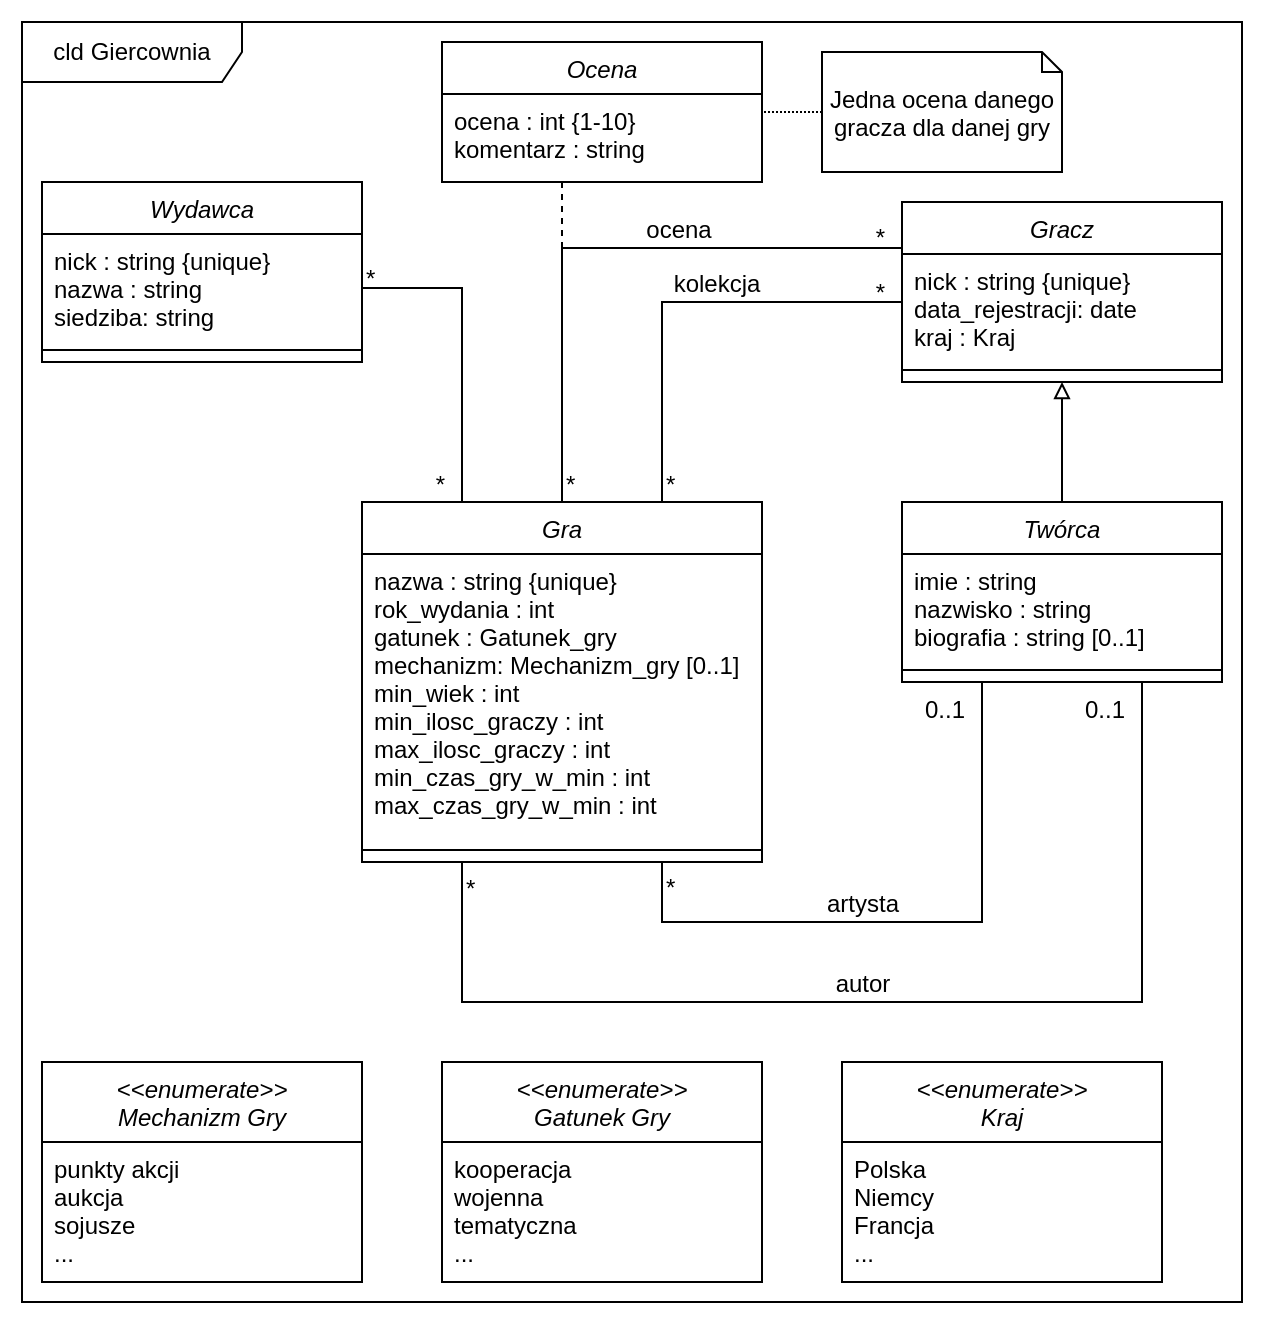<mxfile version="13.9.7" type="device"><diagram id="C5RBs43oDa-KdzZeNtuy" name="Page-1"><mxGraphModel dx="862" dy="1628" grid="1" gridSize="10" guides="1" tooltips="1" connect="1" arrows="1" fold="1" page="1" pageScale="1" pageWidth="827" pageHeight="1169" math="0" shadow="0"><root><mxCell id="WIyWlLk6GJQsqaUBKTNV-0"/><mxCell id="WIyWlLk6GJQsqaUBKTNV-1" parent="WIyWlLk6GJQsqaUBKTNV-0"/><mxCell id="aXXvUvNwEn5RKETAoSdl-20" value="" style="rounded=0;whiteSpace=wrap;html=1;strokeColor=#FFFFFF;" vertex="1" parent="WIyWlLk6GJQsqaUBKTNV-1"><mxGeometry x="60" y="-180" width="630" height="660" as="geometry"/></mxCell><mxCell id="aXXvUvNwEn5RKETAoSdl-17" value="cld Giercownia" style="shape=umlFrame;whiteSpace=wrap;html=1;width=110;height=30;" vertex="1" parent="WIyWlLk6GJQsqaUBKTNV-1"><mxGeometry x="70" y="-170" width="610" height="640" as="geometry"/></mxCell><mxCell id="zkfFHV4jXpPFQw0GAbJ--0" value="Gra" style="swimlane;fontStyle=2;align=center;verticalAlign=top;childLayout=stackLayout;horizontal=1;startSize=26;horizontalStack=0;resizeParent=1;resizeLast=0;collapsible=1;marginBottom=0;rounded=0;shadow=0;strokeWidth=1;" parent="WIyWlLk6GJQsqaUBKTNV-1" vertex="1"><mxGeometry x="240" y="70" width="200" height="180" as="geometry"><mxRectangle x="230" y="140" width="160" height="26" as="alternateBounds"/></mxGeometry></mxCell><mxCell id="zkfFHV4jXpPFQw0GAbJ--1" value="nazwa : string {unique}&#10;rok_wydania : int&#10;gatunek : Gatunek_gry&#10;mechanizm: Mechanizm_gry [0..1]&#10;min_wiek : int&#10;min_ilosc_graczy : int&#10;max_ilosc_graczy : int&#10;min_czas_gry_w_min : int&#10;max_czas_gry_w_min : int" style="text;align=left;verticalAlign=top;spacingLeft=4;spacingRight=4;overflow=hidden;rotatable=0;points=[[0,0.5],[1,0.5]];portConstraint=eastwest;" parent="zkfFHV4jXpPFQw0GAbJ--0" vertex="1"><mxGeometry y="26" width="200" height="144" as="geometry"/></mxCell><mxCell id="zkfFHV4jXpPFQw0GAbJ--4" value="" style="line;html=1;strokeWidth=1;align=left;verticalAlign=middle;spacingTop=-1;spacingLeft=3;spacingRight=3;rotatable=0;labelPosition=right;points=[];portConstraint=eastwest;" parent="zkfFHV4jXpPFQw0GAbJ--0" vertex="1"><mxGeometry y="170" width="200" height="8" as="geometry"/></mxCell><mxCell id="KDRww2jqz2uHDhyU_2Rg-8" value="Gracz" style="swimlane;fontStyle=2;align=center;verticalAlign=top;childLayout=stackLayout;horizontal=1;startSize=26;horizontalStack=0;resizeParent=1;resizeLast=0;collapsible=1;marginBottom=0;rounded=0;shadow=0;strokeWidth=1;" parent="WIyWlLk6GJQsqaUBKTNV-1" vertex="1"><mxGeometry x="510" y="-80" width="160" height="90" as="geometry"><mxRectangle x="230" y="140" width="160" height="26" as="alternateBounds"/></mxGeometry></mxCell><mxCell id="KDRww2jqz2uHDhyU_2Rg-9" value="nick : string {unique}&#10;data_rejestracji: date&#10;kraj : Kraj" style="text;align=left;verticalAlign=top;spacingLeft=4;spacingRight=4;overflow=hidden;rotatable=0;points=[[0,0.5],[1,0.5]];portConstraint=eastwest;" parent="KDRww2jqz2uHDhyU_2Rg-8" vertex="1"><mxGeometry y="26" width="160" height="54" as="geometry"/></mxCell><mxCell id="KDRww2jqz2uHDhyU_2Rg-10" value="" style="line;html=1;strokeWidth=1;align=left;verticalAlign=middle;spacingTop=-1;spacingLeft=3;spacingRight=3;rotatable=0;labelPosition=right;points=[];portConstraint=eastwest;" parent="KDRww2jqz2uHDhyU_2Rg-8" vertex="1"><mxGeometry y="80" width="160" height="8" as="geometry"/></mxCell><mxCell id="KDRww2jqz2uHDhyU_2Rg-13" value="&lt;&lt;enumerate&gt;&gt;&#10;Kraj" style="swimlane;fontStyle=2;align=center;verticalAlign=top;childLayout=stackLayout;horizontal=1;startSize=40;horizontalStack=0;resizeParent=1;resizeLast=0;collapsible=1;marginBottom=0;rounded=0;shadow=0;strokeWidth=1;" parent="WIyWlLk6GJQsqaUBKTNV-1" vertex="1"><mxGeometry x="480" y="350" width="160" height="110" as="geometry"><mxRectangle x="230" y="140" width="160" height="26" as="alternateBounds"/></mxGeometry></mxCell><mxCell id="KDRww2jqz2uHDhyU_2Rg-14" value="Polska&#10;Niemcy&#10;Francja&#10;..." style="text;align=left;verticalAlign=top;spacingLeft=4;spacingRight=4;overflow=hidden;rotatable=0;points=[[0,0.5],[1,0.5]];portConstraint=eastwest;" parent="KDRww2jqz2uHDhyU_2Rg-13" vertex="1"><mxGeometry y="40" width="160" height="70" as="geometry"/></mxCell><mxCell id="KDRww2jqz2uHDhyU_2Rg-17" value="&lt;&lt;enumerate&gt;&gt;&#10;Gatunek Gry" style="swimlane;fontStyle=2;align=center;verticalAlign=top;childLayout=stackLayout;horizontal=1;startSize=40;horizontalStack=0;resizeParent=1;resizeLast=0;collapsible=1;marginBottom=0;rounded=0;shadow=0;strokeWidth=1;" parent="WIyWlLk6GJQsqaUBKTNV-1" vertex="1"><mxGeometry x="280" y="350" width="160" height="110" as="geometry"><mxRectangle x="230" y="140" width="160" height="26" as="alternateBounds"/></mxGeometry></mxCell><mxCell id="KDRww2jqz2uHDhyU_2Rg-18" value="kooperacja&#10;wojenna&#10;tematyczna&#10;..." style="text;align=left;verticalAlign=top;spacingLeft=4;spacingRight=4;overflow=hidden;rotatable=0;points=[[0,0.5],[1,0.5]];portConstraint=eastwest;" parent="KDRww2jqz2uHDhyU_2Rg-17" vertex="1"><mxGeometry y="40" width="160" height="70" as="geometry"/></mxCell><mxCell id="KDRww2jqz2uHDhyU_2Rg-23" value="Wydawca" style="swimlane;fontStyle=2;align=center;verticalAlign=top;childLayout=stackLayout;horizontal=1;startSize=26;horizontalStack=0;resizeParent=1;resizeLast=0;collapsible=1;marginBottom=0;rounded=0;shadow=0;strokeWidth=1;" parent="WIyWlLk6GJQsqaUBKTNV-1" vertex="1"><mxGeometry x="80" y="-90" width="160" height="90" as="geometry"><mxRectangle x="230" y="140" width="160" height="26" as="alternateBounds"/></mxGeometry></mxCell><mxCell id="KDRww2jqz2uHDhyU_2Rg-24" value="nick : string {unique}&#10;nazwa : string&#10;siedziba: string" style="text;align=left;verticalAlign=top;spacingLeft=4;spacingRight=4;overflow=hidden;rotatable=0;points=[[0,0.5],[1,0.5]];portConstraint=eastwest;" parent="KDRww2jqz2uHDhyU_2Rg-23" vertex="1"><mxGeometry y="26" width="160" height="54" as="geometry"/></mxCell><mxCell id="KDRww2jqz2uHDhyU_2Rg-25" value="" style="line;html=1;strokeWidth=1;align=left;verticalAlign=middle;spacingTop=-1;spacingLeft=3;spacingRight=3;rotatable=0;labelPosition=right;points=[];portConstraint=eastwest;" parent="KDRww2jqz2uHDhyU_2Rg-23" vertex="1"><mxGeometry y="80" width="160" height="8" as="geometry"/></mxCell><mxCell id="KDRww2jqz2uHDhyU_2Rg-37" value="" style="endArrow=none;shadow=0;strokeWidth=1;rounded=0;endFill=0;edgeStyle=elbowEdgeStyle;elbow=vertical;exitX=1;exitY=0.5;exitDx=0;exitDy=0;entryX=0.25;entryY=0;entryDx=0;entryDy=0;" parent="WIyWlLk6GJQsqaUBKTNV-1" source="KDRww2jqz2uHDhyU_2Rg-24" target="zkfFHV4jXpPFQw0GAbJ--0" edge="1"><mxGeometry x="0.5" y="41" relative="1" as="geometry"><mxPoint x="552" y="330" as="sourcePoint"/><mxPoint x="680" y="330" as="targetPoint"/><mxPoint x="-40" y="32" as="offset"/><Array as="points"><mxPoint x="270" y="-37"/><mxPoint x="150" y="-77"/><mxPoint x="160" y="-70"/></Array></mxGeometry></mxCell><mxCell id="KDRww2jqz2uHDhyU_2Rg-38" value="*" style="resizable=0;align=left;verticalAlign=bottom;labelBackgroundColor=none;fontSize=12;" parent="KDRww2jqz2uHDhyU_2Rg-37" connectable="0" vertex="1"><mxGeometry x="-1" relative="1" as="geometry"><mxPoint y="4" as="offset"/></mxGeometry></mxCell><mxCell id="KDRww2jqz2uHDhyU_2Rg-39" value="*" style="resizable=0;align=right;verticalAlign=bottom;labelBackgroundColor=none;fontSize=12;" parent="KDRww2jqz2uHDhyU_2Rg-37" connectable="0" vertex="1"><mxGeometry x="1" relative="1" as="geometry"><mxPoint x="-7" y="0.06" as="offset"/></mxGeometry></mxCell><mxCell id="KDRww2jqz2uHDhyU_2Rg-49" value="" style="endArrow=none;shadow=0;strokeWidth=1;rounded=0;endFill=0;edgeStyle=elbowEdgeStyle;elbow=vertical;exitX=0.75;exitY=0;exitDx=0;exitDy=0;" parent="WIyWlLk6GJQsqaUBKTNV-1" source="zkfFHV4jXpPFQw0GAbJ--0" edge="1"><mxGeometry x="0.5" y="41" relative="1" as="geometry"><mxPoint x="582" y="360" as="sourcePoint"/><mxPoint x="510" y="-30" as="targetPoint"/><mxPoint x="-40" y="32" as="offset"/><Array as="points"><mxPoint x="450" y="-30"/><mxPoint x="460" y="-20"/><mxPoint x="450" y="-77"/></Array></mxGeometry></mxCell><mxCell id="KDRww2jqz2uHDhyU_2Rg-50" value="*" style="resizable=0;align=left;verticalAlign=bottom;labelBackgroundColor=none;fontSize=12;" parent="KDRww2jqz2uHDhyU_2Rg-49" connectable="0" vertex="1"><mxGeometry x="-1" relative="1" as="geometry"><mxPoint as="offset"/></mxGeometry></mxCell><mxCell id="KDRww2jqz2uHDhyU_2Rg-51" value="*" style="resizable=0;align=right;verticalAlign=bottom;labelBackgroundColor=none;fontSize=12;" parent="KDRww2jqz2uHDhyU_2Rg-49" connectable="0" vertex="1"><mxGeometry x="1" relative="1" as="geometry"><mxPoint x="-7" y="4" as="offset"/></mxGeometry></mxCell><mxCell id="KDRww2jqz2uHDhyU_2Rg-52" value="kolekcja" style="text;html=1;resizable=0;points=[];;align=center;verticalAlign=middle;labelBackgroundColor=none;rounded=0;shadow=0;strokeWidth=1;fontSize=12;" parent="KDRww2jqz2uHDhyU_2Rg-49" vertex="1" connectable="0"><mxGeometry x="0.5" y="49" relative="1" as="geometry"><mxPoint x="-38" y="40" as="offset"/></mxGeometry></mxCell><mxCell id="KDRww2jqz2uHDhyU_2Rg-53" value="" style="endArrow=none;shadow=0;strokeWidth=1;rounded=0;endFill=0;edgeStyle=elbowEdgeStyle;elbow=vertical;exitX=0.5;exitY=0;exitDx=0;exitDy=0;entryX=0;entryY=0.25;entryDx=0;entryDy=0;" parent="WIyWlLk6GJQsqaUBKTNV-1" source="zkfFHV4jXpPFQw0GAbJ--0" target="KDRww2jqz2uHDhyU_2Rg-8" edge="1"><mxGeometry x="0.5" y="41" relative="1" as="geometry"><mxPoint x="592" y="370" as="sourcePoint"/><mxPoint x="720" y="370" as="targetPoint"/><mxPoint x="-40" y="32" as="offset"/><Array as="points"><mxPoint x="430" y="-57"/><mxPoint x="410" y="-117"/></Array></mxGeometry></mxCell><mxCell id="KDRww2jqz2uHDhyU_2Rg-54" value="*" style="resizable=0;align=left;verticalAlign=bottom;labelBackgroundColor=none;fontSize=12;" parent="KDRww2jqz2uHDhyU_2Rg-53" connectable="0" vertex="1"><mxGeometry x="-1" relative="1" as="geometry"><mxPoint as="offset"/></mxGeometry></mxCell><mxCell id="KDRww2jqz2uHDhyU_2Rg-55" value="*" style="resizable=0;align=right;verticalAlign=bottom;labelBackgroundColor=none;fontSize=12;" parent="KDRww2jqz2uHDhyU_2Rg-53" connectable="0" vertex="1"><mxGeometry x="1" relative="1" as="geometry"><mxPoint x="-7" y="4" as="offset"/></mxGeometry></mxCell><mxCell id="KDRww2jqz2uHDhyU_2Rg-56" value="ocena" style="text;html=1;resizable=0;points=[];;align=center;verticalAlign=middle;labelBackgroundColor=none;rounded=0;shadow=0;strokeWidth=1;fontSize=12;" parent="KDRww2jqz2uHDhyU_2Rg-53" vertex="1" connectable="0"><mxGeometry x="0.5" y="49" relative="1" as="geometry"><mxPoint x="-38" y="40" as="offset"/></mxGeometry></mxCell><mxCell id="aXXvUvNwEn5RKETAoSdl-2" style="edgeStyle=orthogonalEdgeStyle;rounded=0;orthogonalLoop=1;jettySize=auto;html=1;entryX=0.5;entryY=1;entryDx=0;entryDy=0;endArrow=block;endFill=0;" edge="1" parent="WIyWlLk6GJQsqaUBKTNV-1" source="KDRww2jqz2uHDhyU_2Rg-86" target="KDRww2jqz2uHDhyU_2Rg-8"><mxGeometry relative="1" as="geometry"/></mxCell><mxCell id="KDRww2jqz2uHDhyU_2Rg-86" value="Twórca" style="swimlane;fontStyle=2;align=center;verticalAlign=top;childLayout=stackLayout;horizontal=1;startSize=26;horizontalStack=0;resizeParent=1;resizeLast=0;collapsible=1;marginBottom=0;rounded=0;shadow=0;strokeWidth=1;" parent="WIyWlLk6GJQsqaUBKTNV-1" vertex="1"><mxGeometry x="510" y="70" width="160" height="90" as="geometry"><mxRectangle x="230" y="140" width="160" height="26" as="alternateBounds"/></mxGeometry></mxCell><mxCell id="KDRww2jqz2uHDhyU_2Rg-87" value="imie : string&#10;nazwisko : string&#10;biografia : string [0..1]" style="text;align=left;verticalAlign=top;spacingLeft=4;spacingRight=4;overflow=hidden;rotatable=0;points=[[0,0.5],[1,0.5]];portConstraint=eastwest;" parent="KDRww2jqz2uHDhyU_2Rg-86" vertex="1"><mxGeometry y="26" width="160" height="54" as="geometry"/></mxCell><mxCell id="KDRww2jqz2uHDhyU_2Rg-88" value="" style="line;html=1;strokeWidth=1;align=left;verticalAlign=middle;spacingTop=-1;spacingLeft=3;spacingRight=3;rotatable=0;labelPosition=right;points=[];portConstraint=eastwest;" parent="KDRww2jqz2uHDhyU_2Rg-86" vertex="1"><mxGeometry y="80" width="160" height="8" as="geometry"/></mxCell><mxCell id="KDRww2jqz2uHDhyU_2Rg-93" style="edgeStyle=orthogonalEdgeStyle;rounded=0;orthogonalLoop=1;jettySize=auto;html=1;dashed=1;endArrow=none;endFill=0;" parent="WIyWlLk6GJQsqaUBKTNV-1" source="KDRww2jqz2uHDhyU_2Rg-91" edge="1"><mxGeometry relative="1" as="geometry"><mxPoint x="340" y="-50" as="targetPoint"/><Array as="points"><mxPoint x="340" y="-70"/><mxPoint x="340" y="-70"/></Array></mxGeometry></mxCell><mxCell id="KDRww2jqz2uHDhyU_2Rg-91" value="Ocena" style="swimlane;fontStyle=2;align=center;verticalAlign=top;childLayout=stackLayout;horizontal=1;startSize=26;horizontalStack=0;resizeParent=1;resizeLast=0;collapsible=1;marginBottom=0;rounded=0;shadow=0;strokeWidth=1;" parent="WIyWlLk6GJQsqaUBKTNV-1" vertex="1"><mxGeometry x="280" y="-160" width="160" height="70" as="geometry"><mxRectangle x="230" y="140" width="160" height="26" as="alternateBounds"/></mxGeometry></mxCell><mxCell id="KDRww2jqz2uHDhyU_2Rg-92" value="ocena : int {1-10}&#10;komentarz : string" style="text;align=left;verticalAlign=top;spacingLeft=4;spacingRight=4;overflow=hidden;rotatable=0;points=[[0,0.5],[1,0.5]];portConstraint=eastwest;" parent="KDRww2jqz2uHDhyU_2Rg-91" vertex="1"><mxGeometry y="26" width="160" height="34" as="geometry"/></mxCell><mxCell id="aXXvUvNwEn5RKETAoSdl-8" value="" style="endArrow=none;shadow=0;strokeWidth=1;rounded=0;endFill=0;edgeStyle=elbowEdgeStyle;elbow=vertical;exitX=0.75;exitY=1;exitDx=0;exitDy=0;entryX=0.25;entryY=1;entryDx=0;entryDy=0;" edge="1" parent="WIyWlLk6GJQsqaUBKTNV-1" source="zkfFHV4jXpPFQw0GAbJ--0" target="KDRww2jqz2uHDhyU_2Rg-86"><mxGeometry x="0.5" y="41" relative="1" as="geometry"><mxPoint x="345.76" y="218.5" as="sourcePoint"/><mxPoint x="760.0" y="340.0" as="targetPoint"/><mxPoint x="-40" y="32" as="offset"/><Array as="points"><mxPoint x="480" y="280"/></Array></mxGeometry></mxCell><mxCell id="aXXvUvNwEn5RKETAoSdl-9" value="*" style="resizable=0;align=left;verticalAlign=bottom;labelBackgroundColor=none;fontSize=12;" connectable="0" vertex="1" parent="aXXvUvNwEn5RKETAoSdl-8"><mxGeometry x="-1" relative="1" as="geometry"><mxPoint y="21.5" as="offset"/></mxGeometry></mxCell><mxCell id="aXXvUvNwEn5RKETAoSdl-10" value="0..1" style="resizable=0;align=right;verticalAlign=bottom;labelBackgroundColor=none;fontSize=12;" connectable="0" vertex="1" parent="aXXvUvNwEn5RKETAoSdl-8"><mxGeometry x="1" relative="1" as="geometry"><mxPoint x="-7" y="22.26" as="offset"/></mxGeometry></mxCell><mxCell id="aXXvUvNwEn5RKETAoSdl-11" value="artysta" style="text;html=1;resizable=0;points=[];;align=center;verticalAlign=middle;labelBackgroundColor=none;rounded=0;shadow=0;strokeWidth=1;fontSize=12;" vertex="1" connectable="0" parent="aXXvUvNwEn5RKETAoSdl-8"><mxGeometry x="0.5" y="49" relative="1" as="geometry"><mxPoint x="-11" y="33" as="offset"/></mxGeometry></mxCell><mxCell id="aXXvUvNwEn5RKETAoSdl-13" value="" style="endArrow=none;shadow=0;strokeWidth=1;rounded=0;endFill=0;edgeStyle=elbowEdgeStyle;elbow=vertical;entryX=0.75;entryY=1;entryDx=0;entryDy=0;exitX=0.25;exitY=1;exitDx=0;exitDy=0;" edge="1" parent="WIyWlLk6GJQsqaUBKTNV-1" source="zkfFHV4jXpPFQw0GAbJ--0" target="KDRww2jqz2uHDhyU_2Rg-86"><mxGeometry x="0.5" y="41" relative="1" as="geometry"><mxPoint x="292" y="218.0" as="sourcePoint"/><mxPoint x="780" y="218" as="targetPoint"/><mxPoint x="-40" y="32" as="offset"/><Array as="points"><mxPoint x="440" y="320"/></Array></mxGeometry></mxCell><mxCell id="aXXvUvNwEn5RKETAoSdl-14" value="*" style="resizable=0;align=left;verticalAlign=bottom;labelBackgroundColor=none;fontSize=12;" connectable="0" vertex="1" parent="aXXvUvNwEn5RKETAoSdl-13"><mxGeometry x="-1" relative="1" as="geometry"><mxPoint y="22" as="offset"/></mxGeometry></mxCell><mxCell id="aXXvUvNwEn5RKETAoSdl-15" value="0..1" style="resizable=0;align=right;verticalAlign=bottom;labelBackgroundColor=none;fontSize=12;" connectable="0" vertex="1" parent="aXXvUvNwEn5RKETAoSdl-13"><mxGeometry x="1" relative="1" as="geometry"><mxPoint x="-7" y="22.29" as="offset"/></mxGeometry></mxCell><mxCell id="aXXvUvNwEn5RKETAoSdl-16" value="autor" style="text;html=1;resizable=0;points=[];;align=center;verticalAlign=middle;labelBackgroundColor=none;rounded=0;shadow=0;strokeWidth=1;fontSize=12;" vertex="1" connectable="0" parent="aXXvUvNwEn5RKETAoSdl-13"><mxGeometry x="0.5" y="49" relative="1" as="geometry"><mxPoint x="-91" y="8" as="offset"/></mxGeometry></mxCell><mxCell id="aXXvUvNwEn5RKETAoSdl-22" value="&lt;&lt;enumerate&gt;&gt;&#10;Mechanizm Gry" style="swimlane;fontStyle=2;align=center;verticalAlign=top;childLayout=stackLayout;horizontal=1;startSize=40;horizontalStack=0;resizeParent=1;resizeLast=0;collapsible=1;marginBottom=0;rounded=0;shadow=0;strokeWidth=1;" vertex="1" parent="WIyWlLk6GJQsqaUBKTNV-1"><mxGeometry x="80" y="350" width="160" height="110" as="geometry"><mxRectangle x="230" y="140" width="160" height="26" as="alternateBounds"/></mxGeometry></mxCell><mxCell id="aXXvUvNwEn5RKETAoSdl-23" value="punkty akcji&#10;aukcja&#10;sojusze&#10;..." style="text;align=left;verticalAlign=top;spacingLeft=4;spacingRight=4;overflow=hidden;rotatable=0;points=[[0,0.5],[1,0.5]];portConstraint=eastwest;" vertex="1" parent="aXXvUvNwEn5RKETAoSdl-22"><mxGeometry y="40" width="160" height="70" as="geometry"/></mxCell><mxCell id="aXXvUvNwEn5RKETAoSdl-29" style="edgeStyle=orthogonalEdgeStyle;rounded=0;orthogonalLoop=1;jettySize=auto;html=1;endArrow=none;endFill=0;dashed=1;dashPattern=1 1;" edge="1" parent="WIyWlLk6GJQsqaUBKTNV-1" source="aXXvUvNwEn5RKETAoSdl-28"><mxGeometry relative="1" as="geometry"><mxPoint x="440" y="-125" as="targetPoint"/><Array as="points"><mxPoint x="440" y="-125"/></Array></mxGeometry></mxCell><mxCell id="aXXvUvNwEn5RKETAoSdl-28" value="Jedna ocena danego gracza dla danej gry" style="shape=note2;boundedLbl=1;whiteSpace=wrap;html=1;size=10;verticalAlign=top;align=center;" vertex="1" parent="WIyWlLk6GJQsqaUBKTNV-1"><mxGeometry x="470" y="-155" width="120" height="60" as="geometry"/></mxCell></root></mxGraphModel></diagram></mxfile>